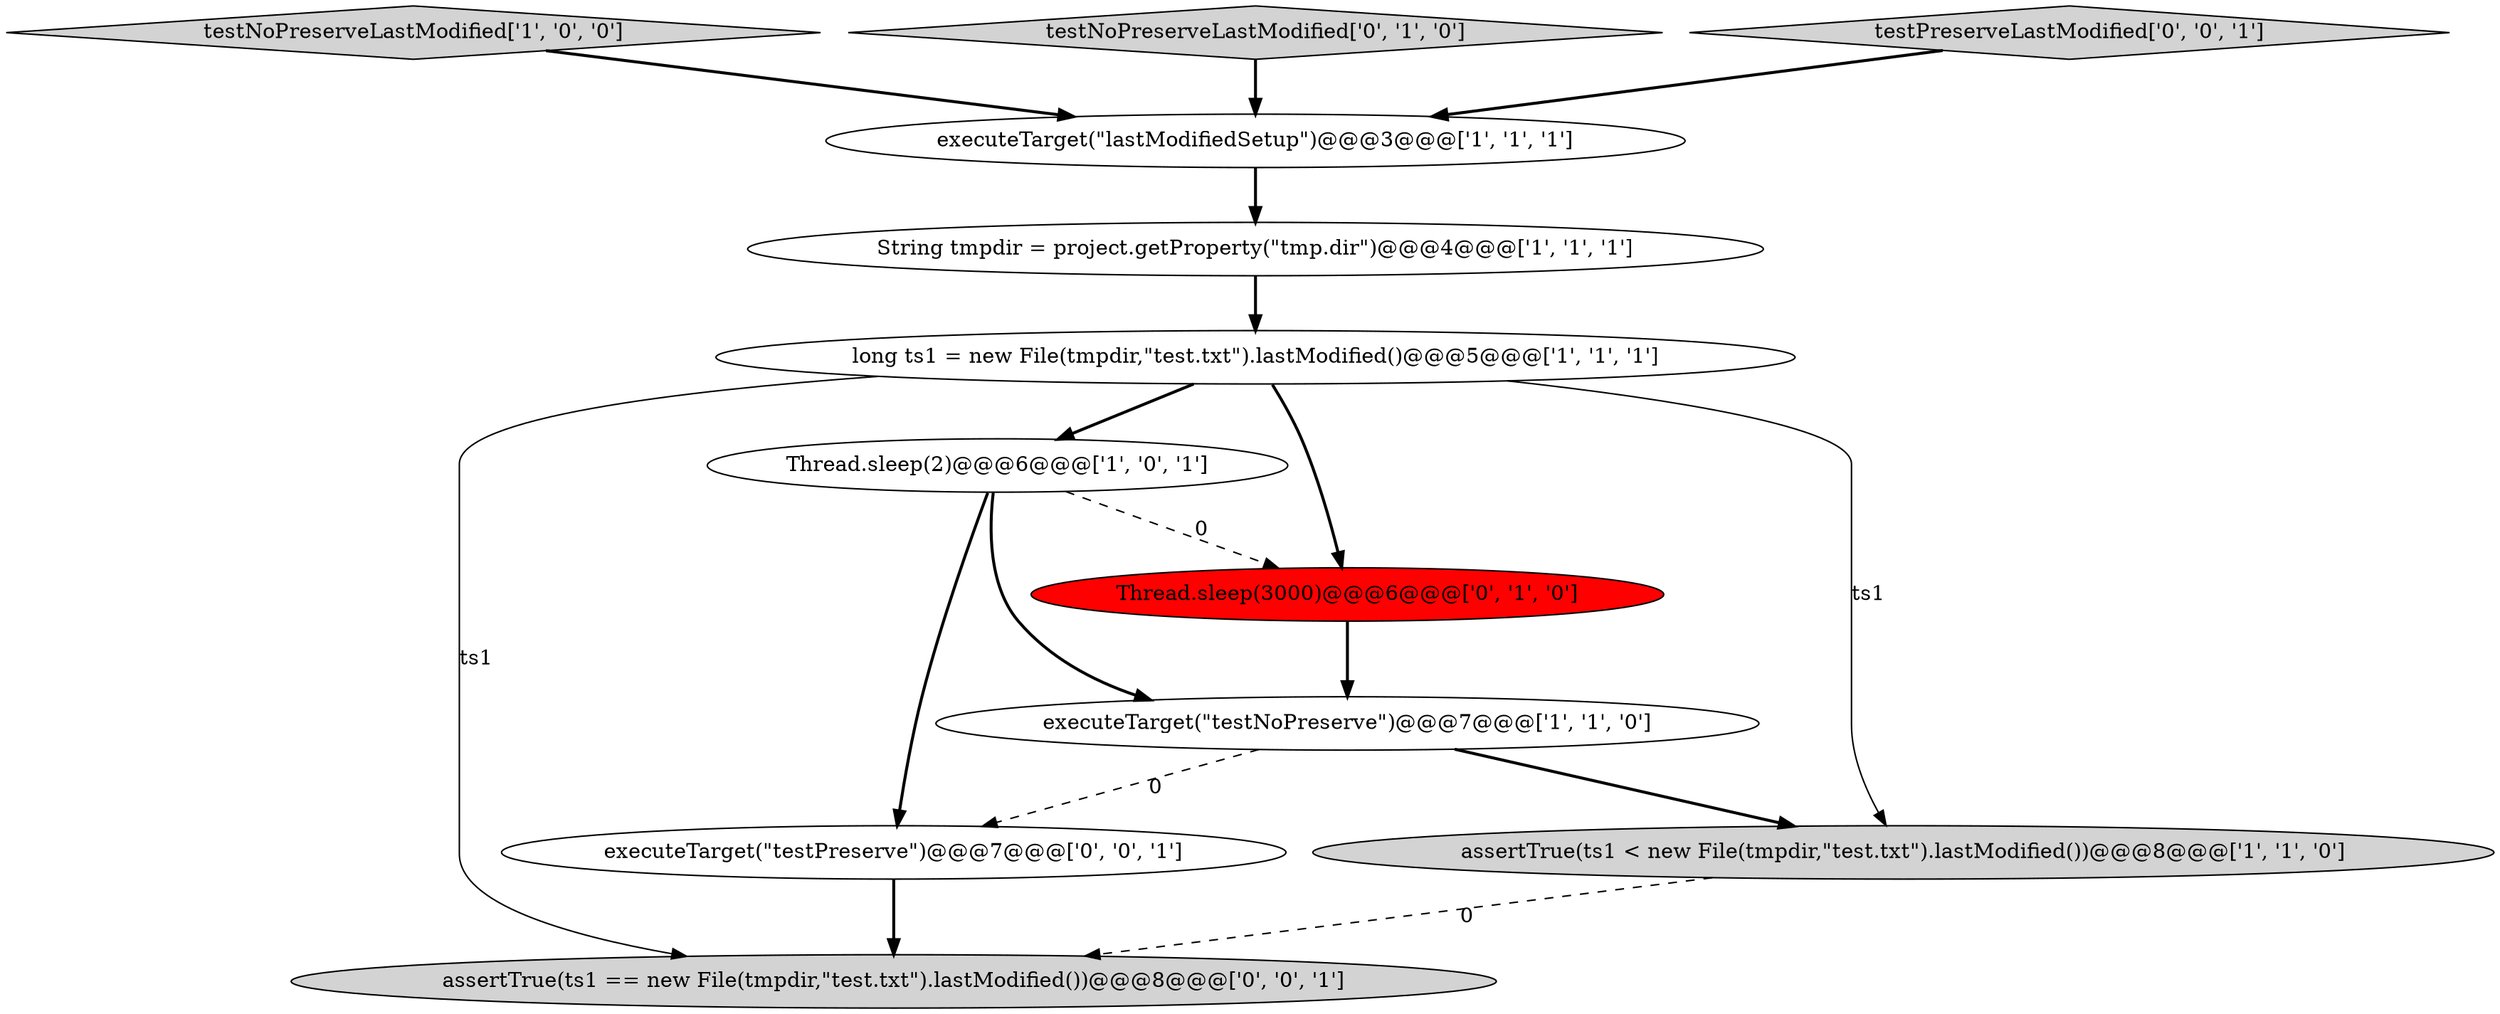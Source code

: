 digraph {
5 [style = filled, label = "executeTarget(\"testNoPreserve\")@@@7@@@['1', '1', '0']", fillcolor = white, shape = ellipse image = "AAA0AAABBB1BBB"];
1 [style = filled, label = "testNoPreserveLastModified['1', '0', '0']", fillcolor = lightgray, shape = diamond image = "AAA0AAABBB1BBB"];
8 [style = filled, label = "Thread.sleep(3000)@@@6@@@['0', '1', '0']", fillcolor = red, shape = ellipse image = "AAA1AAABBB2BBB"];
3 [style = filled, label = "String tmpdir = project.getProperty(\"tmp.dir\")@@@4@@@['1', '1', '1']", fillcolor = white, shape = ellipse image = "AAA0AAABBB1BBB"];
10 [style = filled, label = "assertTrue(ts1 == new File(tmpdir,\"test.txt\").lastModified())@@@8@@@['0', '0', '1']", fillcolor = lightgray, shape = ellipse image = "AAA0AAABBB3BBB"];
7 [style = filled, label = "testNoPreserveLastModified['0', '1', '0']", fillcolor = lightgray, shape = diamond image = "AAA0AAABBB2BBB"];
2 [style = filled, label = "Thread.sleep(2)@@@6@@@['1', '0', '1']", fillcolor = white, shape = ellipse image = "AAA0AAABBB1BBB"];
4 [style = filled, label = "assertTrue(ts1 < new File(tmpdir,\"test.txt\").lastModified())@@@8@@@['1', '1', '0']", fillcolor = lightgray, shape = ellipse image = "AAA0AAABBB1BBB"];
6 [style = filled, label = "executeTarget(\"lastModifiedSetup\")@@@3@@@['1', '1', '1']", fillcolor = white, shape = ellipse image = "AAA0AAABBB1BBB"];
11 [style = filled, label = "executeTarget(\"testPreserve\")@@@7@@@['0', '0', '1']", fillcolor = white, shape = ellipse image = "AAA0AAABBB3BBB"];
0 [style = filled, label = "long ts1 = new File(tmpdir,\"test.txt\").lastModified()@@@5@@@['1', '1', '1']", fillcolor = white, shape = ellipse image = "AAA0AAABBB1BBB"];
9 [style = filled, label = "testPreserveLastModified['0', '0', '1']", fillcolor = lightgray, shape = diamond image = "AAA0AAABBB3BBB"];
0->10 [style = solid, label="ts1"];
6->3 [style = bold, label=""];
5->4 [style = bold, label=""];
0->2 [style = bold, label=""];
1->6 [style = bold, label=""];
8->5 [style = bold, label=""];
5->11 [style = dashed, label="0"];
4->10 [style = dashed, label="0"];
11->10 [style = bold, label=""];
2->8 [style = dashed, label="0"];
2->11 [style = bold, label=""];
0->4 [style = solid, label="ts1"];
3->0 [style = bold, label=""];
7->6 [style = bold, label=""];
9->6 [style = bold, label=""];
2->5 [style = bold, label=""];
0->8 [style = bold, label=""];
}
